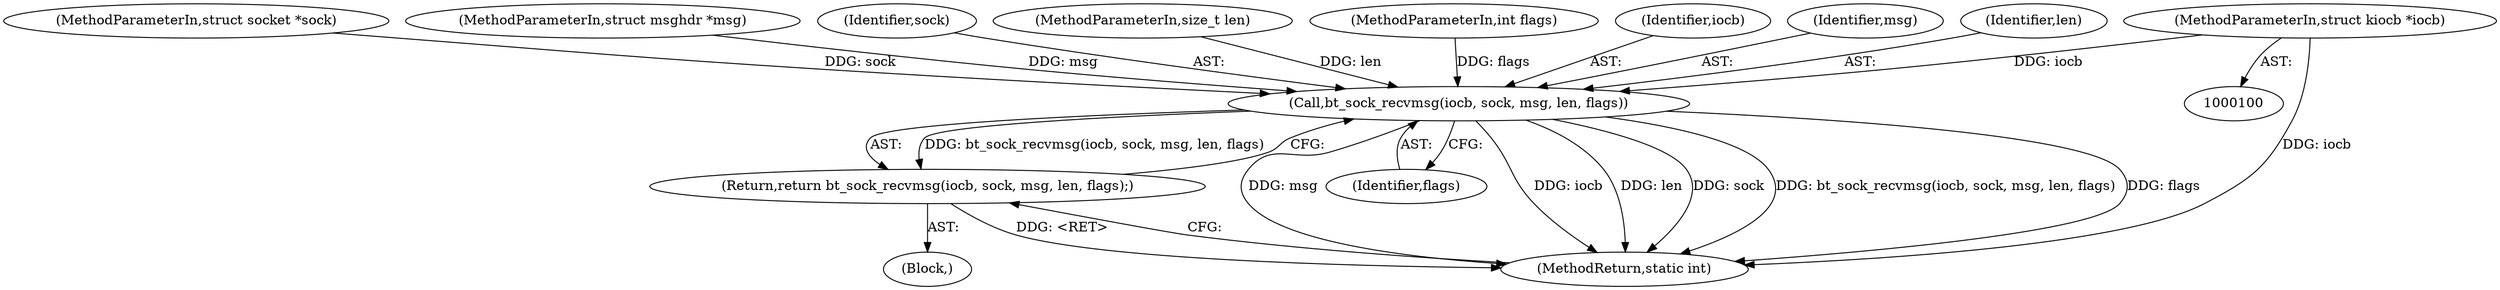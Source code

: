 digraph "0_linux_f3d3342602f8bcbf37d7c46641cb9bca7618eb1c_10@pointer" {
"1000101" [label="(MethodParameterIn,struct kiocb *iocb)"];
"1000156" [label="(Call,bt_sock_recvmsg(iocb, sock, msg, len, flags))"];
"1000155" [label="(Return,return bt_sock_recvmsg(iocb, sock, msg, len, flags);)"];
"1000102" [label="(MethodParameterIn,struct socket *sock)"];
"1000161" [label="(Identifier,flags)"];
"1000162" [label="(MethodReturn,static int)"];
"1000103" [label="(MethodParameterIn,struct msghdr *msg)"];
"1000158" [label="(Identifier,sock)"];
"1000104" [label="(MethodParameterIn,size_t len)"];
"1000105" [label="(MethodParameterIn,int flags)"];
"1000101" [label="(MethodParameterIn,struct kiocb *iocb)"];
"1000106" [label="(Block,)"];
"1000156" [label="(Call,bt_sock_recvmsg(iocb, sock, msg, len, flags))"];
"1000157" [label="(Identifier,iocb)"];
"1000155" [label="(Return,return bt_sock_recvmsg(iocb, sock, msg, len, flags);)"];
"1000159" [label="(Identifier,msg)"];
"1000160" [label="(Identifier,len)"];
"1000101" -> "1000100"  [label="AST: "];
"1000101" -> "1000162"  [label="DDG: iocb"];
"1000101" -> "1000156"  [label="DDG: iocb"];
"1000156" -> "1000155"  [label="AST: "];
"1000156" -> "1000161"  [label="CFG: "];
"1000157" -> "1000156"  [label="AST: "];
"1000158" -> "1000156"  [label="AST: "];
"1000159" -> "1000156"  [label="AST: "];
"1000160" -> "1000156"  [label="AST: "];
"1000161" -> "1000156"  [label="AST: "];
"1000155" -> "1000156"  [label="CFG: "];
"1000156" -> "1000162"  [label="DDG: msg"];
"1000156" -> "1000162"  [label="DDG: iocb"];
"1000156" -> "1000162"  [label="DDG: len"];
"1000156" -> "1000162"  [label="DDG: sock"];
"1000156" -> "1000162"  [label="DDG: bt_sock_recvmsg(iocb, sock, msg, len, flags)"];
"1000156" -> "1000162"  [label="DDG: flags"];
"1000156" -> "1000155"  [label="DDG: bt_sock_recvmsg(iocb, sock, msg, len, flags)"];
"1000102" -> "1000156"  [label="DDG: sock"];
"1000103" -> "1000156"  [label="DDG: msg"];
"1000104" -> "1000156"  [label="DDG: len"];
"1000105" -> "1000156"  [label="DDG: flags"];
"1000155" -> "1000106"  [label="AST: "];
"1000162" -> "1000155"  [label="CFG: "];
"1000155" -> "1000162"  [label="DDG: <RET>"];
}
